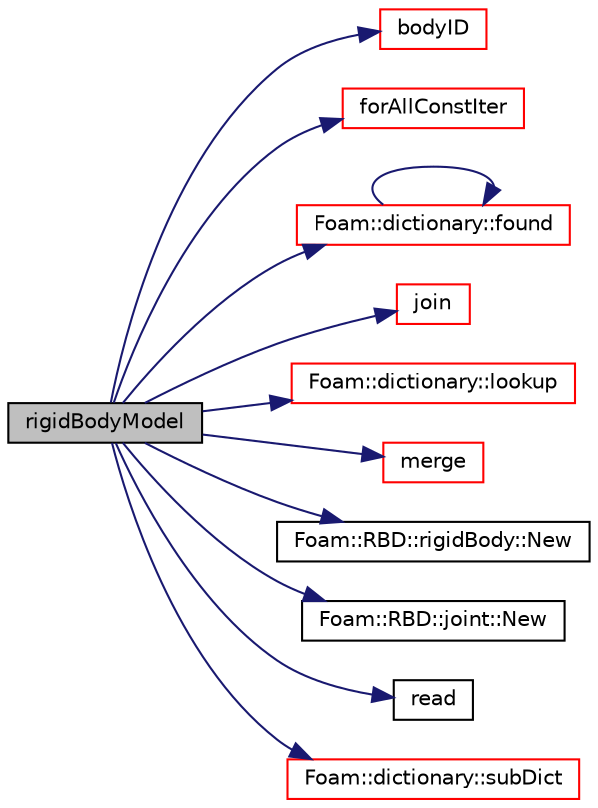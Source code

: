 digraph "rigidBodyModel"
{
  bgcolor="transparent";
  edge [fontname="Helvetica",fontsize="10",labelfontname="Helvetica",labelfontsize="10"];
  node [fontname="Helvetica",fontsize="10",shape=record];
  rankdir="LR";
  Node1 [label="rigidBodyModel",height=0.2,width=0.4,color="black", fillcolor="grey75", style="filled", fontcolor="black"];
  Node1 -> Node2 [color="midnightblue",fontsize="10",style="solid",fontname="Helvetica"];
  Node2 [label="bodyID",height=0.2,width=0.4,color="red",URL="$a02269.html#a9f01f63c25be666c7178519b284d51a2",tooltip="Return the ID of the body with the given name. "];
  Node1 -> Node3 [color="midnightblue",fontsize="10",style="solid",fontname="Helvetica"];
  Node3 [label="forAllConstIter",height=0.2,width=0.4,color="red",URL="$a03097.html#ae21e2836509b0fa7f7cedf6493b11b09"];
  Node1 -> Node4 [color="midnightblue",fontsize="10",style="solid",fontname="Helvetica"];
  Node4 [label="Foam::dictionary::found",height=0.2,width=0.4,color="red",URL="$a00532.html#ae9d6521e0e8d3956f9b49ddeb44877b8",tooltip="Search dictionary for given keyword. "];
  Node4 -> Node4 [color="midnightblue",fontsize="10",style="solid",fontname="Helvetica"];
  Node1 -> Node5 [color="midnightblue",fontsize="10",style="solid",fontname="Helvetica"];
  Node5 [label="join",height=0.2,width=0.4,color="red",URL="$a02269.html#aa52f48c0e10c5d777846332e1c43ddc8",tooltip="Join the given body to the parent with ID parentID via the given. "];
  Node1 -> Node6 [color="midnightblue",fontsize="10",style="solid",fontname="Helvetica"];
  Node6 [label="Foam::dictionary::lookup",height=0.2,width=0.4,color="red",URL="$a00532.html#a8baab402d653d6e789f67c57e23a5b59",tooltip="Find and return an entry data stream. "];
  Node1 -> Node7 [color="midnightblue",fontsize="10",style="solid",fontname="Helvetica"];
  Node7 [label="merge",height=0.2,width=0.4,color="red",URL="$a02269.html#a69de372947f78e2cb174fb5393c4d7e7",tooltip="Merge the given body with transform X into the parent with ID. "];
  Node1 -> Node8 [color="midnightblue",fontsize="10",style="solid",fontname="Helvetica"];
  Node8 [label="Foam::RBD::rigidBody::New",height=0.2,width=0.4,color="black",URL="$a02265.html#a03b85ac8dcfc929e4c9db5e7776d67f1",tooltip="Select constructed from components. "];
  Node1 -> Node9 [color="midnightblue",fontsize="10",style="solid",fontname="Helvetica"];
  Node9 [label="Foam::RBD::joint::New",height=0.2,width=0.4,color="black",URL="$a01248.html#a205ae393e211fb93bfa382a09bd4e5bf",tooltip="Simple selector to return an autoPtr<joint> of the given joint*. "];
  Node1 -> Node10 [color="midnightblue",fontsize="10",style="solid",fontname="Helvetica"];
  Node10 [label="read",height=0.2,width=0.4,color="black",URL="$a02269.html#a6ce0c64db98eb6144d363dbfc86104eb",tooltip="Read coefficients dictionary and update system parameters,. "];
  Node1 -> Node11 [color="midnightblue",fontsize="10",style="solid",fontname="Helvetica"];
  Node11 [label="Foam::dictionary::subDict",height=0.2,width=0.4,color="red",URL="$a00532.html#a42a549aa3e2c88399585b6462f6dbeb3",tooltip="Find and return a sub-dictionary. "];
}
